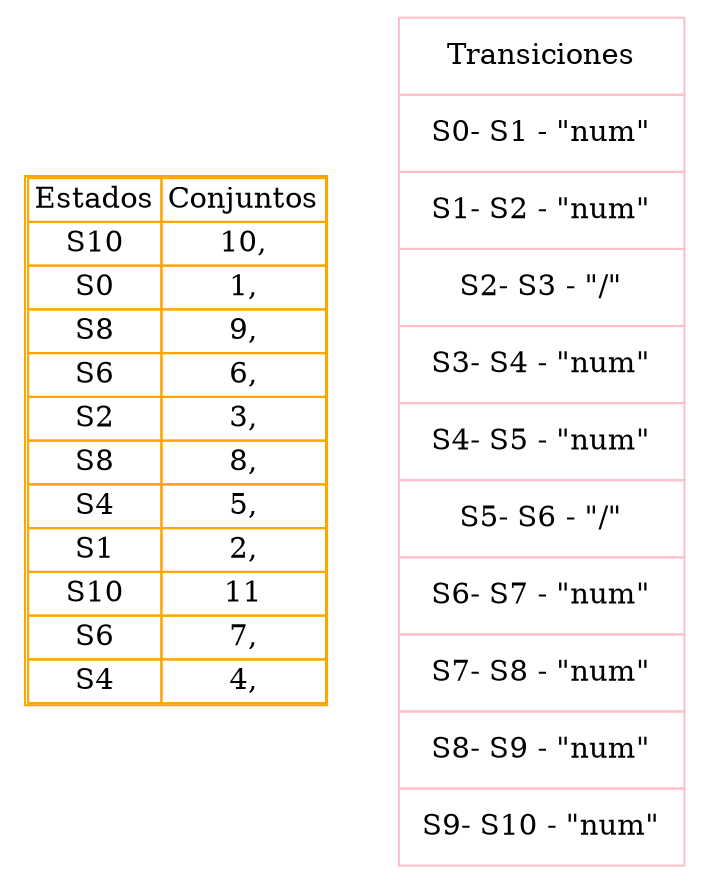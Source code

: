 digraph G{
tbl [
shape=plaintext
label=<
<table color='orange' cellspacing='0'>
<tr><td>Estados</td><td>Conjuntos</td></tr>
<tr><td>S10</td><td>10,</td></tr>
<tr><td>S0</td><td>1,</td></tr>
<tr><td>S8</td><td>9,</td></tr>
<tr><td>S6</td><td>6,</td></tr>
<tr><td>S2</td><td>3,</td></tr>
<tr><td>S8</td><td>8,</td></tr>
<tr><td>S4</td><td>5,</td></tr>
<tr><td>S1</td><td>2,</td></tr>
<tr><td>S10</td><td>11</td></tr>
<tr><td>S6</td><td>7,</td></tr>
<tr><td>S4</td><td>4,</td></tr>
</table>
>];
tb2 [
shape=plaintext
label=<
 <table color='pink' border='0' cellborder='1' cellpadding='10' cellspacing='0'>
<tr><td>Transiciones</td></tr>
<tr><td>S0- S1 - "num"</td></tr>
<tr><td>S1- S2 - "num"</td></tr>
<tr><td>S2- S3 - "/"</td></tr>
<tr><td>S3- S4 - "num"</td></tr>
<tr><td>S4- S5 - "num"</td></tr>
<tr><td>S5- S6 - "/"</td></tr>
<tr><td>S6- S7 - "num"</td></tr>
<tr><td>S7- S8 - "num"</td></tr>
<tr><td>S8- S9 - "num"</td></tr>
<tr><td>S9- S10 - "num"</td></tr>
</table>
>];
}

